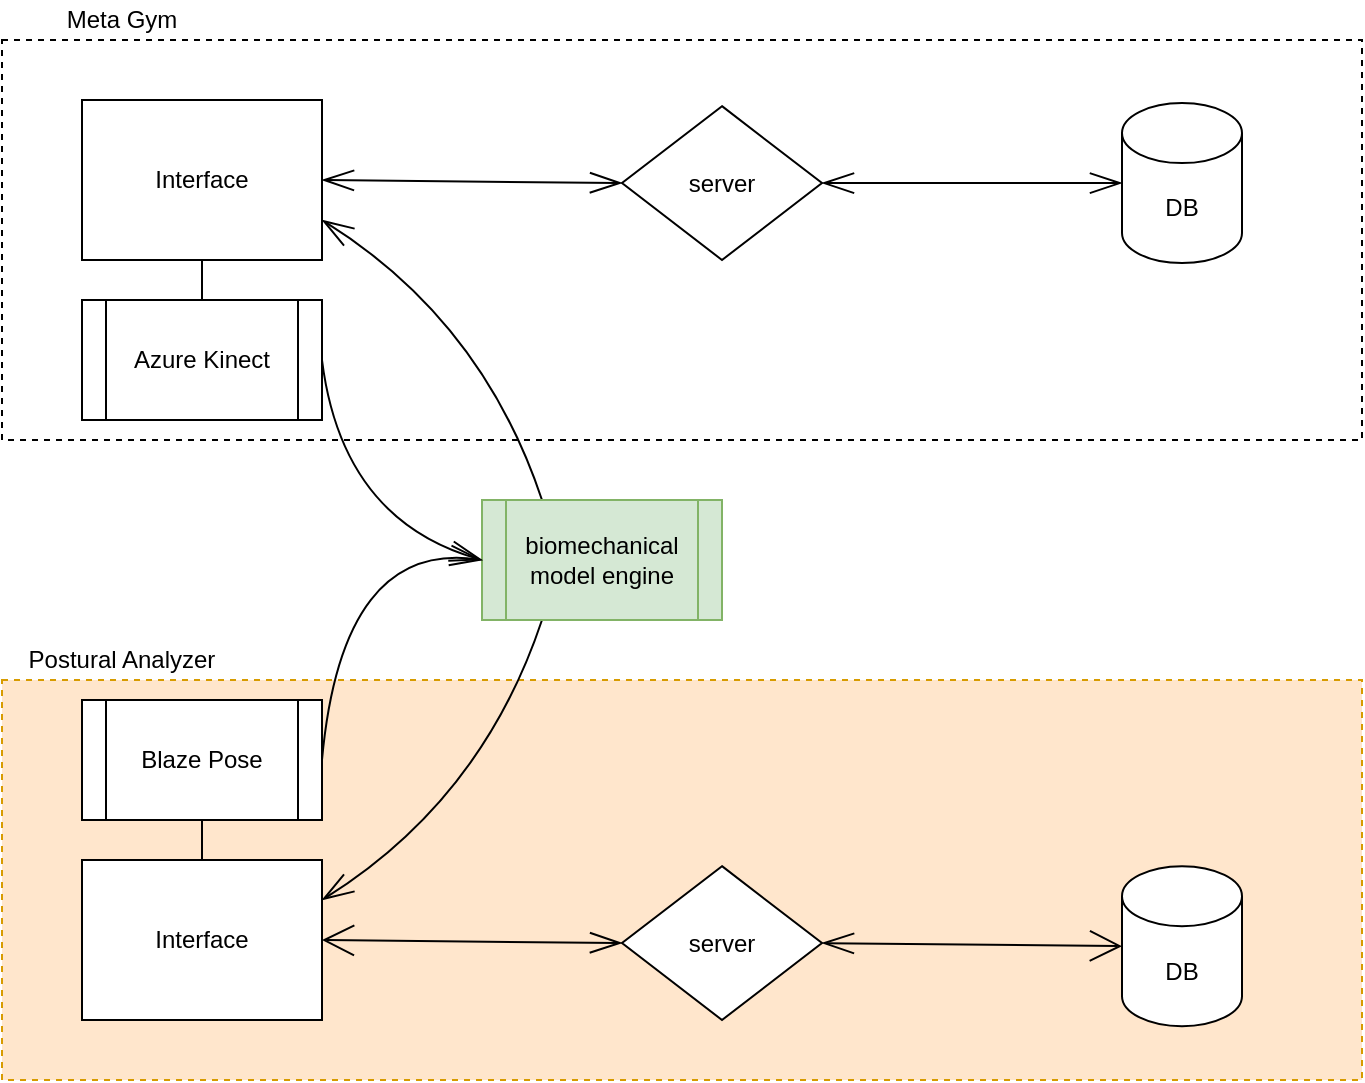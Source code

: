 <mxfile version="15.3.5" type="github">
  <diagram id="vNgpcKAaWzqUQKMoK0If" name="Page-1">
    <mxGraphModel dx="1209" dy="646" grid="1" gridSize="10" guides="1" tooltips="1" connect="1" arrows="1" fold="1" page="1" pageScale="1" pageWidth="827" pageHeight="1169" math="0" shadow="0">
      <root>
        <mxCell id="0" />
        <mxCell id="1" parent="0" />
        <mxCell id="t_Op9Atnk3BOztvsiK7e-20" value="" style="rounded=0;whiteSpace=wrap;html=1;hachureGap=4;pointerEvents=0;dashed=1;" parent="1" vertex="1">
          <mxGeometry x="80" y="40" width="680" height="200" as="geometry" />
        </mxCell>
        <mxCell id="t_Op9Atnk3BOztvsiK7e-6" value="" style="rounded=0;whiteSpace=wrap;html=1;hachureGap=4;pointerEvents=0;dashed=1;fillColor=#ffe6cc;strokeColor=#d79b00;" parent="1" vertex="1">
          <mxGeometry x="80" y="360" width="680" height="200" as="geometry" />
        </mxCell>
        <mxCell id="t_Op9Atnk3BOztvsiK7e-4" style="edgeStyle=none;curved=1;rounded=0;orthogonalLoop=1;jettySize=auto;html=1;exitX=0;exitY=0.5;exitDx=0;exitDy=0;entryX=1;entryY=0.5;entryDx=0;entryDy=0;endArrow=open;startSize=14;endSize=14;sourcePerimeterSpacing=8;targetPerimeterSpacing=8;startArrow=openThin;startFill=0;strokeWidth=1;" parent="1" source="t_Op9Atnk3BOztvsiK7e-1" target="t_Op9Atnk3BOztvsiK7e-2" edge="1">
          <mxGeometry relative="1" as="geometry" />
        </mxCell>
        <mxCell id="t_Op9Atnk3BOztvsiK7e-5" style="edgeStyle=none;curved=1;rounded=0;orthogonalLoop=1;jettySize=auto;html=1;exitX=1;exitY=0.5;exitDx=0;exitDy=0;entryX=0;entryY=0.5;entryDx=0;entryDy=0;entryPerimeter=0;startArrow=openThin;startFill=0;endArrow=open;startSize=14;endSize=14;sourcePerimeterSpacing=8;targetPerimeterSpacing=8;strokeWidth=1;" parent="1" source="t_Op9Atnk3BOztvsiK7e-1" target="t_Op9Atnk3BOztvsiK7e-3" edge="1">
          <mxGeometry relative="1" as="geometry" />
        </mxCell>
        <mxCell id="t_Op9Atnk3BOztvsiK7e-1" value="server" style="rhombus;whiteSpace=wrap;html=1;hachureGap=4;pointerEvents=0;" parent="1" vertex="1">
          <mxGeometry x="390" y="453.08" width="100" height="76.92" as="geometry" />
        </mxCell>
        <mxCell id="t_Op9Atnk3BOztvsiK7e-23" style="edgeStyle=none;curved=1;rounded=0;orthogonalLoop=1;jettySize=auto;html=1;exitX=0.5;exitY=0;exitDx=0;exitDy=0;entryX=0.5;entryY=1;entryDx=0;entryDy=0;startArrow=none;startFill=0;endArrow=none;endFill=0;startSize=14;endSize=14;sourcePerimeterSpacing=8;targetPerimeterSpacing=8;strokeWidth=1;" parent="1" source="t_Op9Atnk3BOztvsiK7e-2" target="t_Op9Atnk3BOztvsiK7e-22" edge="1">
          <mxGeometry relative="1" as="geometry" />
        </mxCell>
        <mxCell id="t_Op9Atnk3BOztvsiK7e-2" value="Interface" style="rounded=0;whiteSpace=wrap;html=1;hachureGap=4;pointerEvents=0;" parent="1" vertex="1">
          <mxGeometry x="120" y="450" width="120" height="80" as="geometry" />
        </mxCell>
        <mxCell id="t_Op9Atnk3BOztvsiK7e-3" value="DB" style="shape=cylinder3;whiteSpace=wrap;html=1;boundedLbl=1;backgroundOutline=1;size=15;hachureGap=4;pointerEvents=0;" parent="1" vertex="1">
          <mxGeometry x="640" y="453.08" width="60" height="80" as="geometry" />
        </mxCell>
        <mxCell id="t_Op9Atnk3BOztvsiK7e-7" value="Postural Analyzer" style="text;html=1;strokeColor=none;fillColor=none;align=center;verticalAlign=middle;whiteSpace=wrap;rounded=0;dashed=1;hachureGap=4;pointerEvents=0;" parent="1" vertex="1">
          <mxGeometry x="80" y="340" width="120" height="20" as="geometry" />
        </mxCell>
        <mxCell id="t_Op9Atnk3BOztvsiK7e-15" style="edgeStyle=none;curved=1;rounded=0;orthogonalLoop=1;jettySize=auto;html=1;exitX=0.25;exitY=0;exitDx=0;exitDy=0;entryX=1;entryY=0.75;entryDx=0;entryDy=0;startArrow=none;startFill=0;endArrow=openThin;endFill=0;startSize=14;endSize=14;sourcePerimeterSpacing=8;targetPerimeterSpacing=8;strokeWidth=1;" parent="1" source="t_Op9Atnk3BOztvsiK7e-8" target="t_Op9Atnk3BOztvsiK7e-11" edge="1">
          <mxGeometry relative="1" as="geometry">
            <Array as="points">
              <mxPoint x="320" y="180" />
            </Array>
          </mxGeometry>
        </mxCell>
        <mxCell id="t_Op9Atnk3BOztvsiK7e-25" style="edgeStyle=none;curved=1;rounded=0;orthogonalLoop=1;jettySize=auto;html=1;exitX=0.25;exitY=1;exitDx=0;exitDy=0;entryX=1;entryY=0.25;entryDx=0;entryDy=0;startArrow=none;startFill=0;endArrow=openThin;endFill=0;startSize=14;endSize=14;sourcePerimeterSpacing=8;targetPerimeterSpacing=8;strokeWidth=1;" parent="1" source="t_Op9Atnk3BOztvsiK7e-8" target="t_Op9Atnk3BOztvsiK7e-2" edge="1">
          <mxGeometry relative="1" as="geometry">
            <Array as="points">
              <mxPoint x="320" y="420" />
            </Array>
          </mxGeometry>
        </mxCell>
        <mxCell id="t_Op9Atnk3BOztvsiK7e-8" value="biomechanical model engine" style="shape=process;whiteSpace=wrap;html=1;backgroundOutline=1;hachureGap=4;pointerEvents=0;fillColor=#d5e8d4;strokeColor=#82b366;" parent="1" vertex="1">
          <mxGeometry x="320" y="270" width="120" height="60" as="geometry" />
        </mxCell>
        <mxCell id="t_Op9Atnk3BOztvsiK7e-13" style="edgeStyle=none;curved=1;rounded=0;orthogonalLoop=1;jettySize=auto;html=1;exitX=0.5;exitY=1;exitDx=0;exitDy=0;entryX=0.5;entryY=0;entryDx=0;entryDy=0;startArrow=none;startFill=0;endArrow=none;endFill=0;startSize=14;endSize=14;sourcePerimeterSpacing=8;targetPerimeterSpacing=8;strokeWidth=1;" parent="1" source="t_Op9Atnk3BOztvsiK7e-11" target="t_Op9Atnk3BOztvsiK7e-12" edge="1">
          <mxGeometry relative="1" as="geometry" />
        </mxCell>
        <mxCell id="t_Op9Atnk3BOztvsiK7e-17" style="edgeStyle=none;curved=1;rounded=0;orthogonalLoop=1;jettySize=auto;html=1;exitX=1;exitY=0.5;exitDx=0;exitDy=0;entryX=0;entryY=0.5;entryDx=0;entryDy=0;startArrow=openThin;startFill=0;endArrow=openThin;endFill=0;startSize=14;endSize=14;sourcePerimeterSpacing=8;targetPerimeterSpacing=8;strokeWidth=1;" parent="1" source="t_Op9Atnk3BOztvsiK7e-11" target="t_Op9Atnk3BOztvsiK7e-16" edge="1">
          <mxGeometry relative="1" as="geometry" />
        </mxCell>
        <mxCell id="t_Op9Atnk3BOztvsiK7e-11" value="Interface" style="rounded=0;whiteSpace=wrap;html=1;hachureGap=4;pointerEvents=0;" parent="1" vertex="1">
          <mxGeometry x="120" y="70" width="120" height="80" as="geometry" />
        </mxCell>
        <mxCell id="t_Op9Atnk3BOztvsiK7e-14" style="edgeStyle=none;curved=1;rounded=0;orthogonalLoop=1;jettySize=auto;html=1;exitX=1;exitY=0.5;exitDx=0;exitDy=0;entryX=0;entryY=0.5;entryDx=0;entryDy=0;startArrow=none;startFill=0;endArrow=openThin;endFill=0;startSize=14;endSize=14;sourcePerimeterSpacing=8;targetPerimeterSpacing=8;strokeWidth=1;" parent="1" source="t_Op9Atnk3BOztvsiK7e-12" target="t_Op9Atnk3BOztvsiK7e-8" edge="1">
          <mxGeometry relative="1" as="geometry">
            <Array as="points">
              <mxPoint x="250" y="280" />
            </Array>
          </mxGeometry>
        </mxCell>
        <mxCell id="t_Op9Atnk3BOztvsiK7e-12" value="Azure Kinect" style="shape=process;whiteSpace=wrap;html=1;backgroundOutline=1;hachureGap=4;pointerEvents=0;" parent="1" vertex="1">
          <mxGeometry x="120" y="170" width="120" height="60" as="geometry" />
        </mxCell>
        <mxCell id="t_Op9Atnk3BOztvsiK7e-19" style="edgeStyle=none;curved=1;rounded=0;orthogonalLoop=1;jettySize=auto;html=1;exitX=1;exitY=0.5;exitDx=0;exitDy=0;entryX=0;entryY=0.5;entryDx=0;entryDy=0;entryPerimeter=0;startArrow=openThin;startFill=0;endArrow=openThin;endFill=0;startSize=14;endSize=14;sourcePerimeterSpacing=8;targetPerimeterSpacing=8;strokeWidth=1;" parent="1" source="t_Op9Atnk3BOztvsiK7e-16" target="t_Op9Atnk3BOztvsiK7e-18" edge="1">
          <mxGeometry relative="1" as="geometry" />
        </mxCell>
        <mxCell id="t_Op9Atnk3BOztvsiK7e-16" value="server" style="rhombus;whiteSpace=wrap;html=1;hachureGap=4;pointerEvents=0;" parent="1" vertex="1">
          <mxGeometry x="390" y="73.08" width="100" height="76.92" as="geometry" />
        </mxCell>
        <mxCell id="t_Op9Atnk3BOztvsiK7e-18" value="DB" style="shape=cylinder3;whiteSpace=wrap;html=1;boundedLbl=1;backgroundOutline=1;size=15;hachureGap=4;pointerEvents=0;" parent="1" vertex="1">
          <mxGeometry x="640" y="71.54" width="60" height="80" as="geometry" />
        </mxCell>
        <mxCell id="t_Op9Atnk3BOztvsiK7e-21" value="Meta Gym" style="text;html=1;strokeColor=none;fillColor=none;align=center;verticalAlign=middle;whiteSpace=wrap;rounded=0;hachureGap=4;pointerEvents=0;" parent="1" vertex="1">
          <mxGeometry x="80" y="20" width="120" height="20" as="geometry" />
        </mxCell>
        <mxCell id="t_Op9Atnk3BOztvsiK7e-24" style="edgeStyle=none;curved=1;rounded=0;orthogonalLoop=1;jettySize=auto;html=1;exitX=1;exitY=0.5;exitDx=0;exitDy=0;entryX=0;entryY=0.5;entryDx=0;entryDy=0;startArrow=none;startFill=0;endArrow=openThin;endFill=0;startSize=14;endSize=14;sourcePerimeterSpacing=8;targetPerimeterSpacing=8;strokeWidth=1;" parent="1" source="t_Op9Atnk3BOztvsiK7e-22" target="t_Op9Atnk3BOztvsiK7e-8" edge="1">
          <mxGeometry relative="1" as="geometry">
            <Array as="points">
              <mxPoint x="250" y="290" />
            </Array>
          </mxGeometry>
        </mxCell>
        <mxCell id="t_Op9Atnk3BOztvsiK7e-22" value="Blaze Pose" style="shape=process;whiteSpace=wrap;html=1;backgroundOutline=1;hachureGap=4;pointerEvents=0;" parent="1" vertex="1">
          <mxGeometry x="120" y="370" width="120" height="60" as="geometry" />
        </mxCell>
      </root>
    </mxGraphModel>
  </diagram>
</mxfile>
